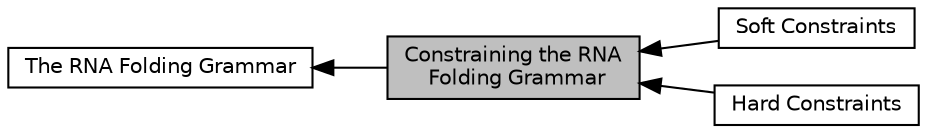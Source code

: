 digraph "Constraining the RNA Folding Grammar"
{
  bgcolor="transparent";
  edge [fontname="Helvetica",fontsize="10",labelfontname="Helvetica",labelfontsize="10"];
  node [fontname="Helvetica",fontsize="10",shape=box];
  rankdir=LR;
  Node0 [label="Constraining the RNA\l Folding Grammar",height=0.2,width=0.4,color="black", fillcolor="grey75", style="filled", fontcolor="black",tooltip="This module provides general functions that allow for an easy control of constrained secondary struct..."];
  Node1 [label="The RNA Folding Grammar",height=0.2,width=0.4,color="black",URL="$group__grammar.html",tooltip="The RNA folding grammar as implemented in RNAlib."];
  Node3 [label="Soft Constraints",height=0.2,width=0.4,color="black",URL="$group__soft__constraints.html",tooltip="Functions and data structures for secondary structure soft constraints."];
  Node2 [label="Hard Constraints",height=0.2,width=0.4,color="black",URL="$group__hard__constraints.html",tooltip="This module covers all functionality for hard constraints in secondary structure prediction."];
  Node1->Node0 [shape=plaintext, dir="back", style="solid"];
  Node0->Node2 [shape=plaintext, dir="back", style="solid"];
  Node0->Node3 [shape=plaintext, dir="back", style="solid"];
}
